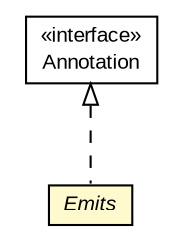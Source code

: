 #!/usr/local/bin/dot
#
# Class diagram 
# Generated by UMLGraph version R5_6-24-gf6e263 (http://www.umlgraph.org/)
#

digraph G {
	edge [fontname="arial",fontsize=10,labelfontname="arial",labelfontsize=10];
	node [fontname="arial",fontsize=10,shape=plaintext];
	nodesep=0.25;
	ranksep=0.5;
	// net.trajano.jetng.apt.Emits
	c271 [label=<<table title="net.trajano.jetng.apt.Emits" border="0" cellborder="1" cellspacing="0" cellpadding="2" port="p" bgcolor="lemonChiffon" href="./Emits.html">
		<tr><td><table border="0" cellspacing="0" cellpadding="1">
<tr><td align="center" balign="center"><font face="arial italic"> Emits </font></td></tr>
		</table></td></tr>
		</table>>, URL="./Emits.html", fontname="arial", fontcolor="black", fontsize=10.0];
	//net.trajano.jetng.apt.Emits implements java.lang.annotation.Annotation
	c276:p -> c271:p [dir=back,arrowtail=empty,style=dashed];
	// java.lang.annotation.Annotation
	c276 [label=<<table title="java.lang.annotation.Annotation" border="0" cellborder="1" cellspacing="0" cellpadding="2" port="p" href="http://java.sun.com/j2se/1.4.2/docs/api/java/lang/annotation/Annotation.html">
		<tr><td><table border="0" cellspacing="0" cellpadding="1">
<tr><td align="center" balign="center"> &#171;interface&#187; </td></tr>
<tr><td align="center" balign="center"> Annotation </td></tr>
		</table></td></tr>
		</table>>, URL="http://java.sun.com/j2se/1.4.2/docs/api/java/lang/annotation/Annotation.html", fontname="arial", fontcolor="black", fontsize=10.0];
}

